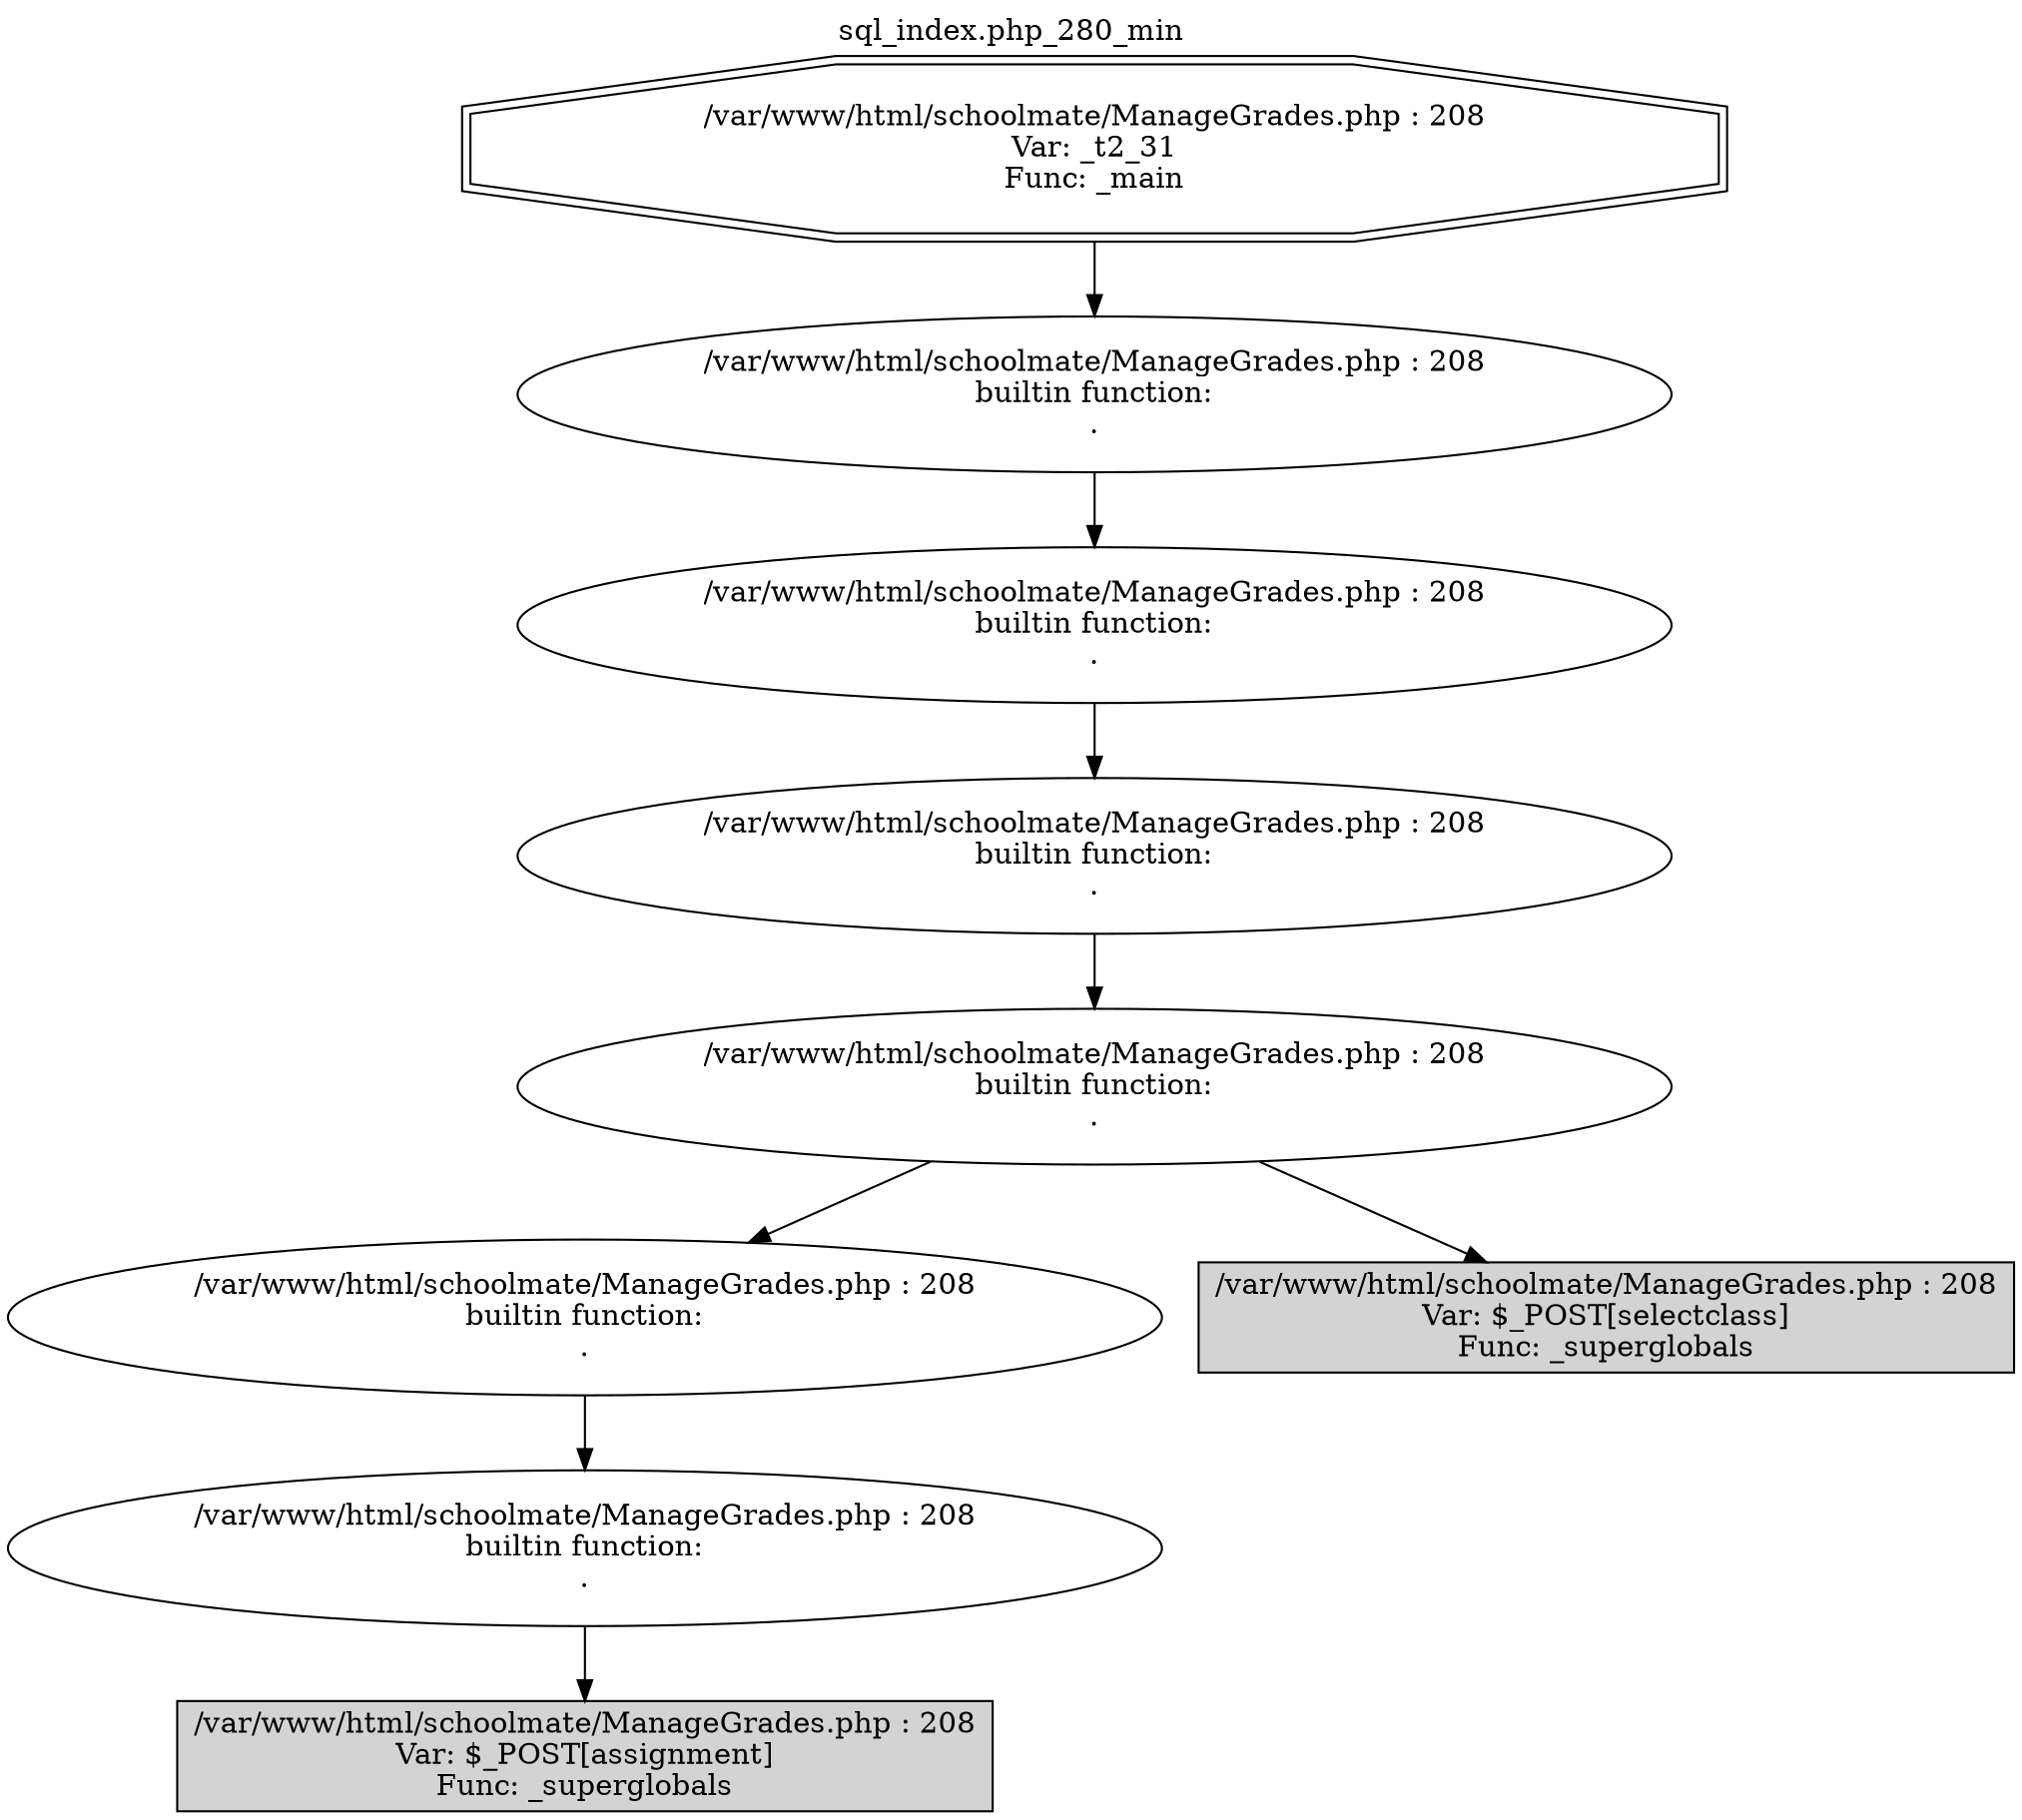 digraph cfg {
  label="sql_index.php_280_min";
  labelloc=t;
  n1 [shape=doubleoctagon, label="/var/www/html/schoolmate/ManageGrades.php : 208\nVar: _t2_31\nFunc: _main\n"];
  n2 [shape=ellipse, label="/var/www/html/schoolmate/ManageGrades.php : 208\nbuiltin function:\n.\n"];
  n3 [shape=ellipse, label="/var/www/html/schoolmate/ManageGrades.php : 208\nbuiltin function:\n.\n"];
  n4 [shape=ellipse, label="/var/www/html/schoolmate/ManageGrades.php : 208\nbuiltin function:\n.\n"];
  n5 [shape=ellipse, label="/var/www/html/schoolmate/ManageGrades.php : 208\nbuiltin function:\n.\n"];
  n6 [shape=ellipse, label="/var/www/html/schoolmate/ManageGrades.php : 208\nbuiltin function:\n.\n"];
  n7 [shape=ellipse, label="/var/www/html/schoolmate/ManageGrades.php : 208\nbuiltin function:\n.\n"];
  n8 [shape=box, label="/var/www/html/schoolmate/ManageGrades.php : 208\nVar: $_POST[assignment]\nFunc: _superglobals\n",style=filled];
  n9 [shape=box, label="/var/www/html/schoolmate/ManageGrades.php : 208\nVar: $_POST[selectclass]\nFunc: _superglobals\n",style=filled];
  n1 -> n2;
  n2 -> n3;
  n3 -> n4;
  n4 -> n5;
  n5 -> n6;
  n5 -> n9;
  n6 -> n7;
  n7 -> n8;
}
